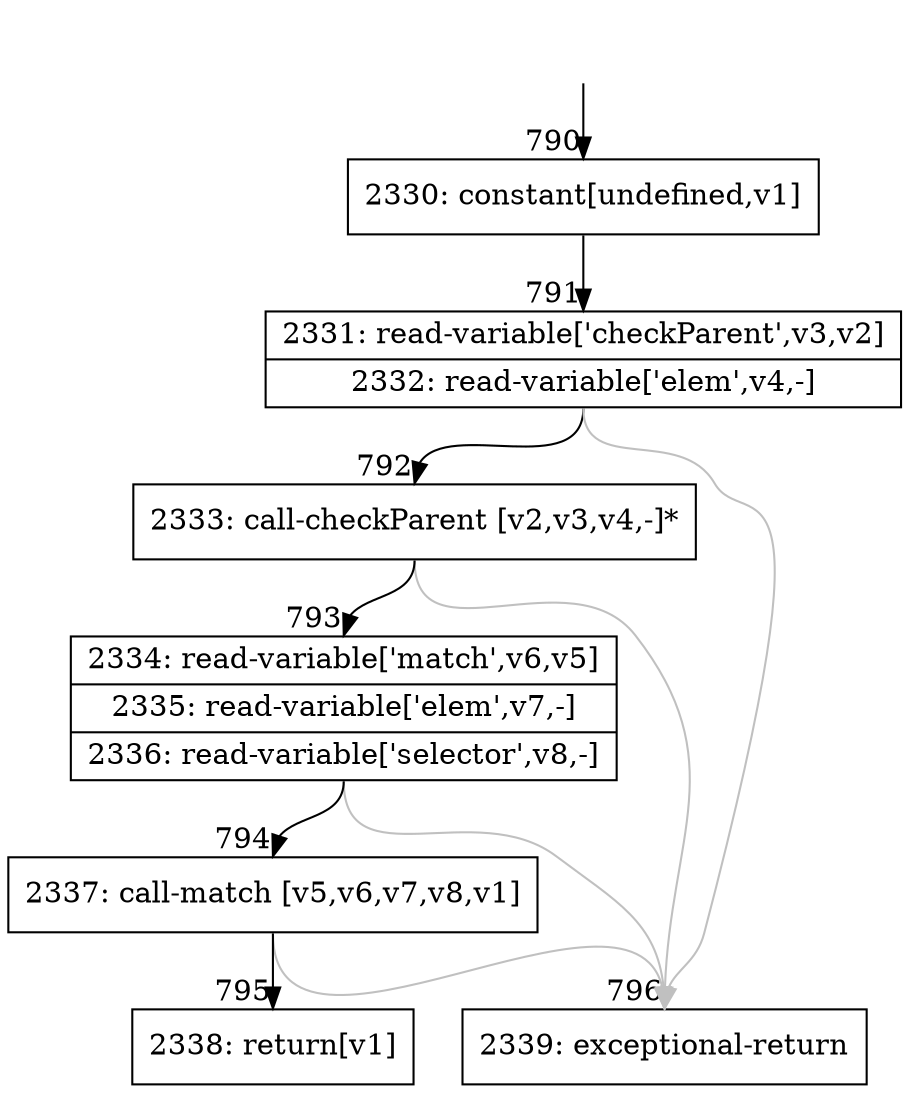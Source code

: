 digraph {
rankdir="TD"
BB_entry71[shape=none,label=""];
BB_entry71 -> BB790 [tailport=s, headport=n, headlabel="    790"]
BB790 [shape=record label="{2330: constant[undefined,v1]}" ] 
BB790 -> BB791 [tailport=s, headport=n, headlabel="      791"]
BB791 [shape=record label="{2331: read-variable['checkParent',v3,v2]|2332: read-variable['elem',v4,-]}" ] 
BB791 -> BB792 [tailport=s, headport=n, headlabel="      792"]
BB791 -> BB796 [tailport=s, headport=n, color=gray, headlabel="      796"]
BB792 [shape=record label="{2333: call-checkParent [v2,v3,v4,-]*}" ] 
BB792 -> BB793 [tailport=s, headport=n, headlabel="      793"]
BB792 -> BB796 [tailport=s, headport=n, color=gray]
BB793 [shape=record label="{2334: read-variable['match',v6,v5]|2335: read-variable['elem',v7,-]|2336: read-variable['selector',v8,-]}" ] 
BB793 -> BB794 [tailport=s, headport=n, headlabel="      794"]
BB793 -> BB796 [tailport=s, headport=n, color=gray]
BB794 [shape=record label="{2337: call-match [v5,v6,v7,v8,v1]}" ] 
BB794 -> BB795 [tailport=s, headport=n, headlabel="      795"]
BB794 -> BB796 [tailport=s, headport=n, color=gray]
BB795 [shape=record label="{2338: return[v1]}" ] 
BB796 [shape=record label="{2339: exceptional-return}" ] 
//#$~ 1170
}
